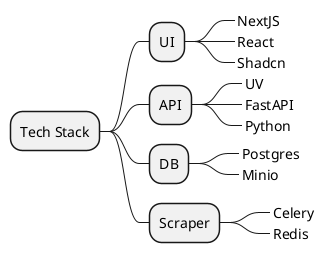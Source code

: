 @startmindmap
* Tech Stack
** UI
***_ NextJS
***_ React
***_ Shadcn
** API
***_ UV
***_ FastAPI
***_ Python
** DB
***_ Postgres
***_ Minio
** Scraper
***_ Celery
***_ Redis
@endmindmap
